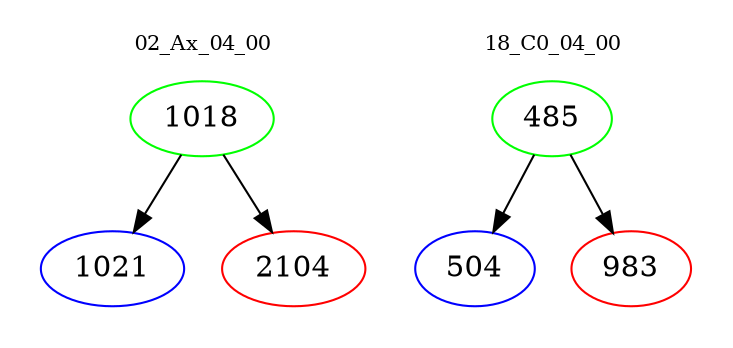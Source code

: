 digraph{
subgraph cluster_0 {
color = white
label = "02_Ax_04_00";
fontsize=10;
T0_1018 [label="1018", color="green"]
T0_1018 -> T0_1021 [color="black"]
T0_1021 [label="1021", color="blue"]
T0_1018 -> T0_2104 [color="black"]
T0_2104 [label="2104", color="red"]
}
subgraph cluster_1 {
color = white
label = "18_C0_04_00";
fontsize=10;
T1_485 [label="485", color="green"]
T1_485 -> T1_504 [color="black"]
T1_504 [label="504", color="blue"]
T1_485 -> T1_983 [color="black"]
T1_983 [label="983", color="red"]
}
}
